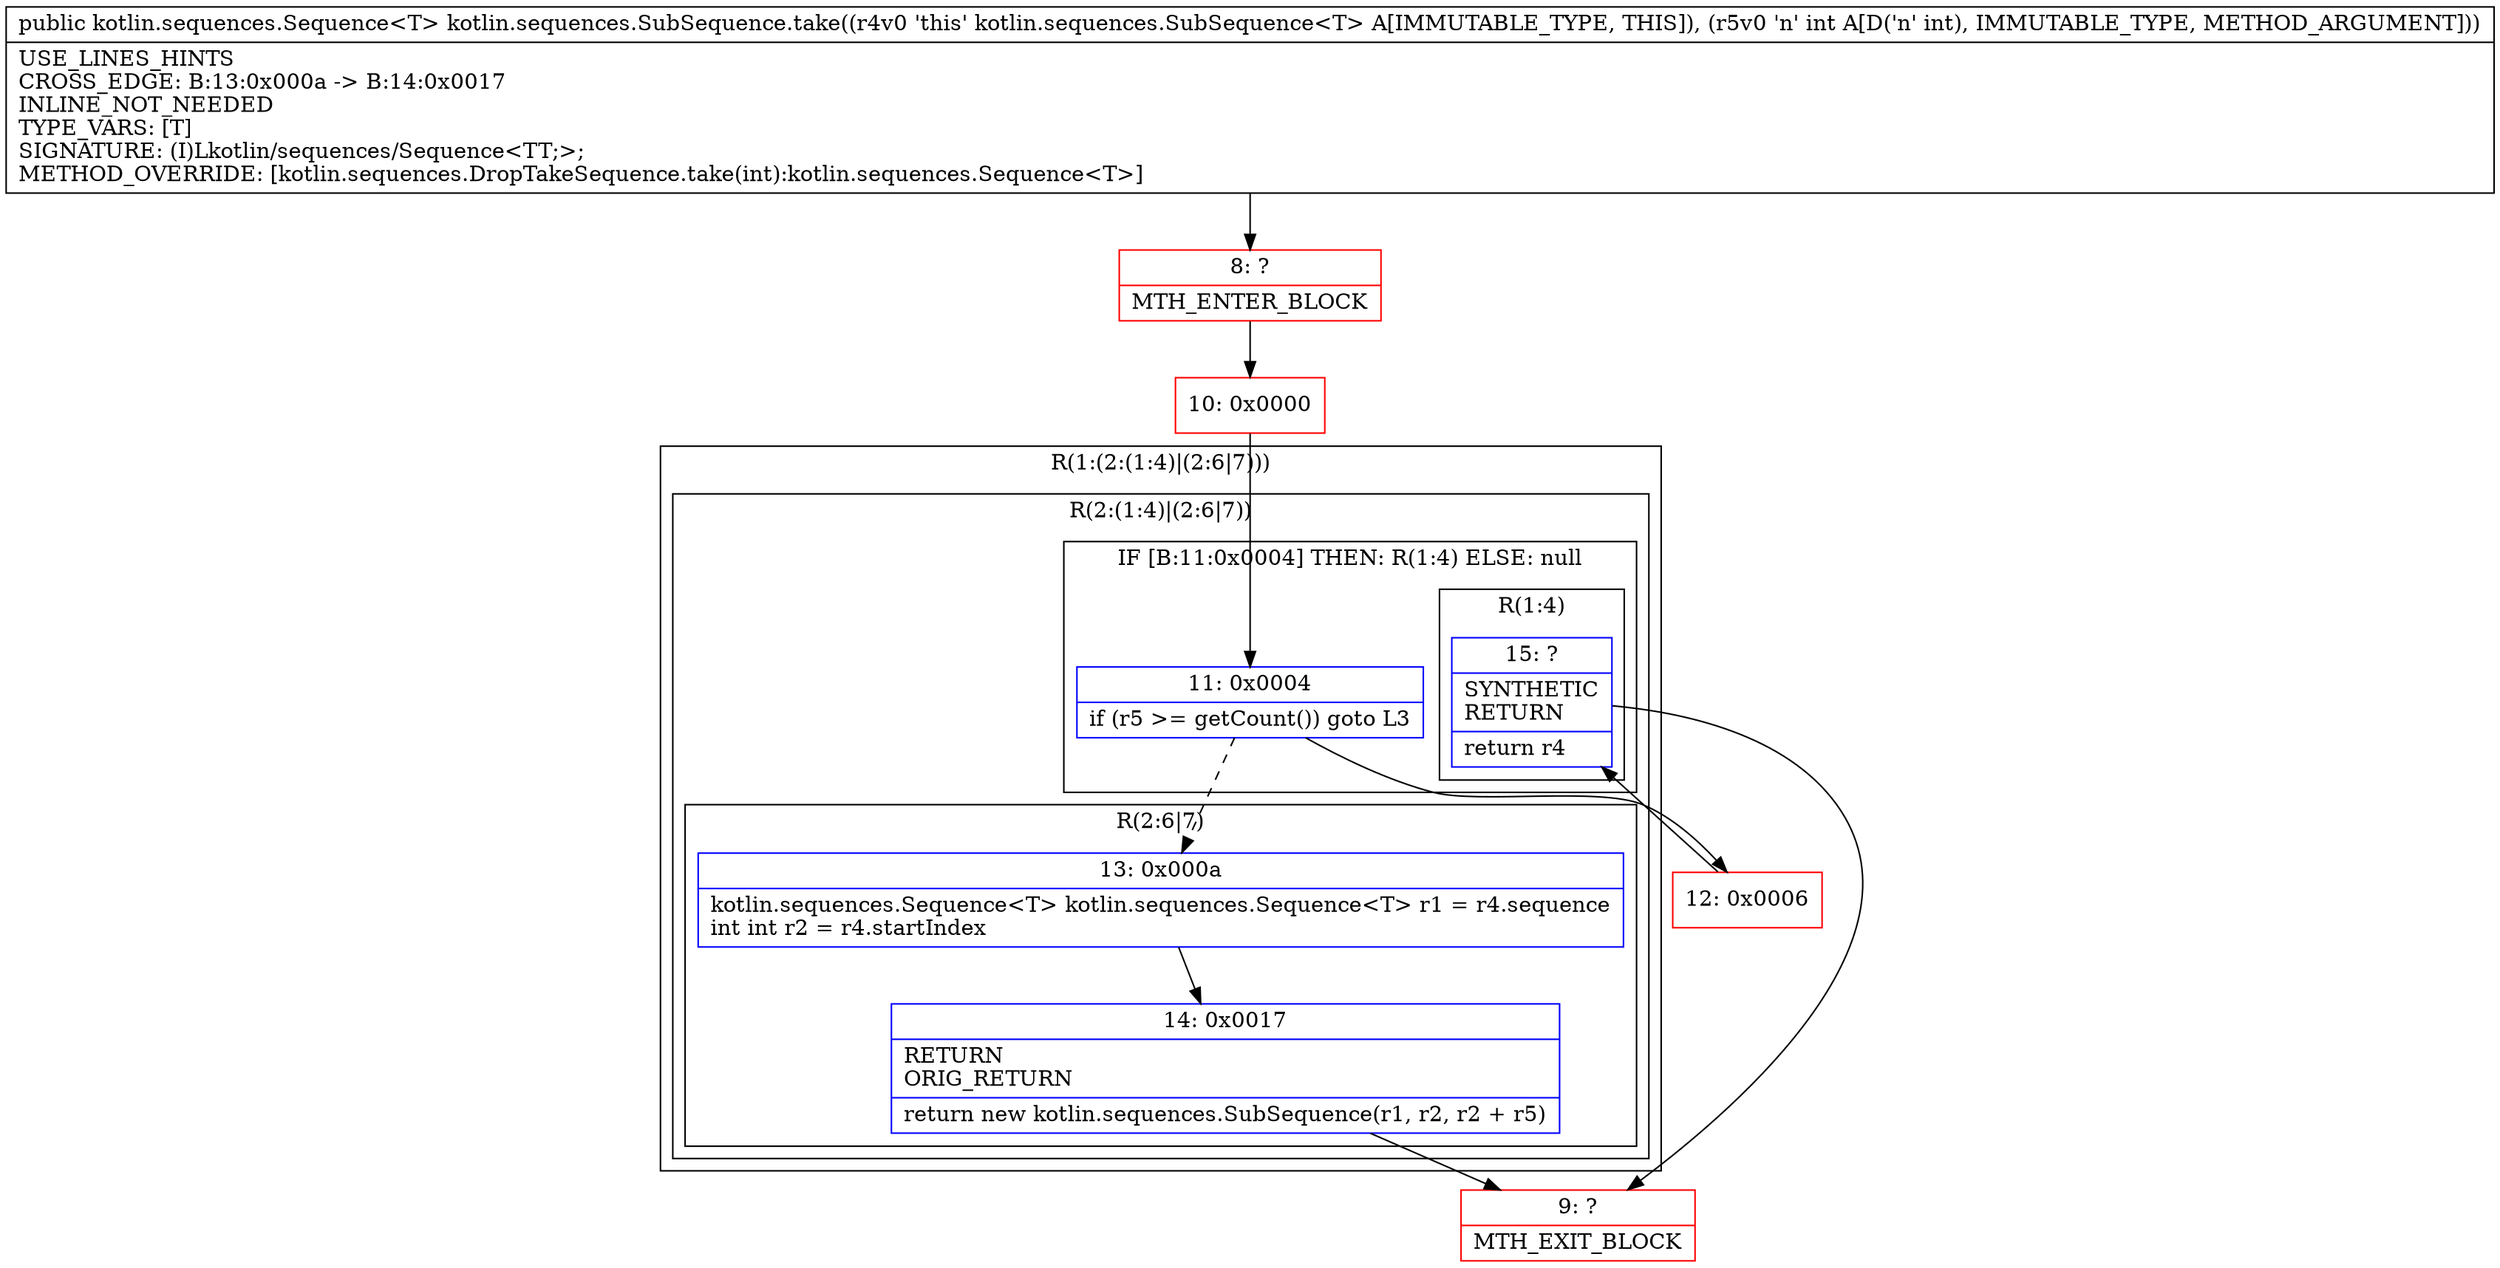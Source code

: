 digraph "CFG forkotlin.sequences.SubSequence.take(I)Lkotlin\/sequences\/Sequence;" {
subgraph cluster_Region_1015628171 {
label = "R(1:(2:(1:4)|(2:6|7)))";
node [shape=record,color=blue];
subgraph cluster_Region_1603908595 {
label = "R(2:(1:4)|(2:6|7))";
node [shape=record,color=blue];
subgraph cluster_IfRegion_903057218 {
label = "IF [B:11:0x0004] THEN: R(1:4) ELSE: null";
node [shape=record,color=blue];
Node_11 [shape=record,label="{11\:\ 0x0004|if (r5 \>= getCount()) goto L3\l}"];
subgraph cluster_Region_1936177947 {
label = "R(1:4)";
node [shape=record,color=blue];
Node_15 [shape=record,label="{15\:\ ?|SYNTHETIC\lRETURN\l|return r4\l}"];
}
}
subgraph cluster_Region_1356885570 {
label = "R(2:6|7)";
node [shape=record,color=blue];
Node_13 [shape=record,label="{13\:\ 0x000a|kotlin.sequences.Sequence\<T\> kotlin.sequences.Sequence\<T\> r1 = r4.sequence\lint int r2 = r4.startIndex\l}"];
Node_14 [shape=record,label="{14\:\ 0x0017|RETURN\lORIG_RETURN\l|return new kotlin.sequences.SubSequence(r1, r2, r2 + r5)\l}"];
}
}
}
Node_8 [shape=record,color=red,label="{8\:\ ?|MTH_ENTER_BLOCK\l}"];
Node_10 [shape=record,color=red,label="{10\:\ 0x0000}"];
Node_12 [shape=record,color=red,label="{12\:\ 0x0006}"];
Node_9 [shape=record,color=red,label="{9\:\ ?|MTH_EXIT_BLOCK\l}"];
MethodNode[shape=record,label="{public kotlin.sequences.Sequence\<T\> kotlin.sequences.SubSequence.take((r4v0 'this' kotlin.sequences.SubSequence\<T\> A[IMMUTABLE_TYPE, THIS]), (r5v0 'n' int A[D('n' int), IMMUTABLE_TYPE, METHOD_ARGUMENT]))  | USE_LINES_HINTS\lCROSS_EDGE: B:13:0x000a \-\> B:14:0x0017\lINLINE_NOT_NEEDED\lTYPE_VARS: [T]\lSIGNATURE: (I)Lkotlin\/sequences\/Sequence\<TT;\>;\lMETHOD_OVERRIDE: [kotlin.sequences.DropTakeSequence.take(int):kotlin.sequences.Sequence\<T\>]\l}"];
MethodNode -> Node_8;Node_11 -> Node_12;
Node_11 -> Node_13[style=dashed];
Node_15 -> Node_9;
Node_13 -> Node_14;
Node_14 -> Node_9;
Node_8 -> Node_10;
Node_10 -> Node_11;
Node_12 -> Node_15;
}

